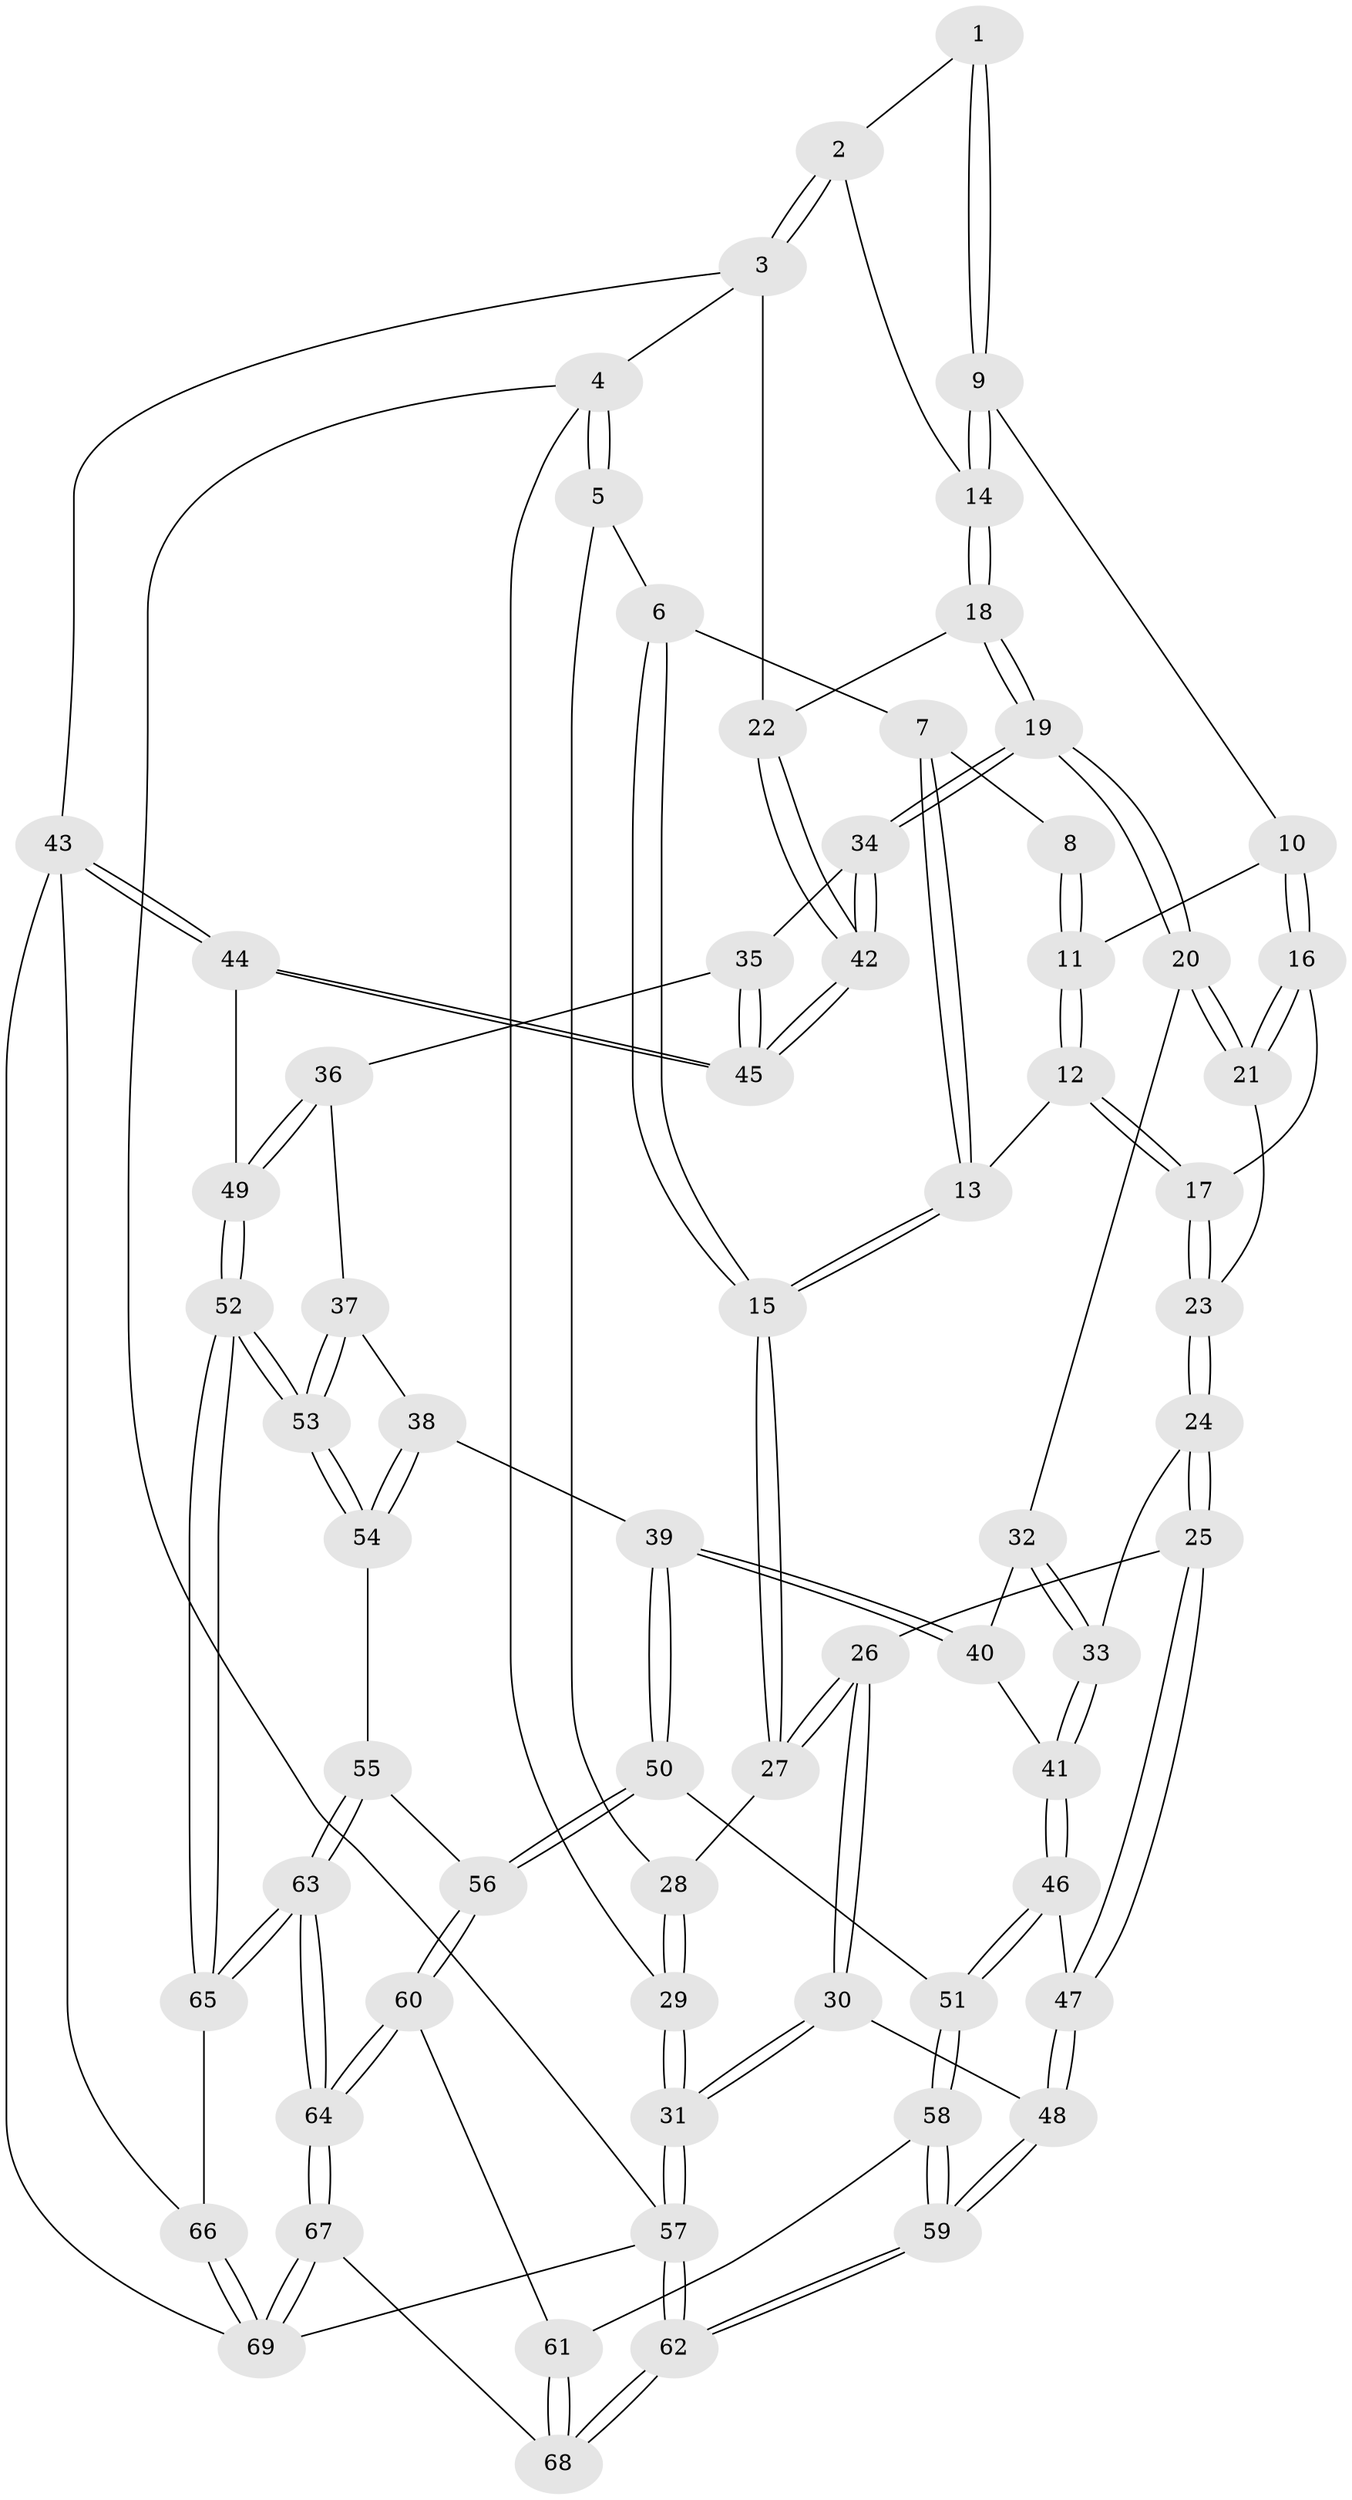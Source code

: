 // Generated by graph-tools (version 1.1) at 2025/11/02/27/25 16:11:56]
// undirected, 69 vertices, 169 edges
graph export_dot {
graph [start="1"]
  node [color=gray90,style=filled];
  1 [pos="+0.5318058376054023+0"];
  2 [pos="+1+0"];
  3 [pos="+1+0"];
  4 [pos="+0+0"];
  5 [pos="+0+0"];
  6 [pos="+0+0"];
  7 [pos="+0.04991082814639326+0"];
  8 [pos="+0.2629509893330112+0"];
  9 [pos="+0.5320821466970422+0.04946434421450772"];
  10 [pos="+0.5223953939292658+0.06222675443798764"];
  11 [pos="+0.3768278482485357+0.09482815625481175"];
  12 [pos="+0.3260053661336954+0.15192682974752544"];
  13 [pos="+0.3124206200792943+0.1515265725807697"];
  14 [pos="+0.7168444241749878+0.10798219830600005"];
  15 [pos="+0.19817626769609248+0.19318739340245755"];
  16 [pos="+0.5271809228049342+0.20965526225921233"];
  17 [pos="+0.35506373729525925+0.19367420286507692"];
  18 [pos="+0.7398589397238291+0.2556874504962508"];
  19 [pos="+0.6995410970195166+0.32931790195818955"];
  20 [pos="+0.5938710470493377+0.31190290766913376"];
  21 [pos="+0.5668567893930623+0.2914598516122475"];
  22 [pos="+1+0.09767847498874672"];
  23 [pos="+0.3757845469220217+0.3107582903897707"];
  24 [pos="+0.30520517947611975+0.41694895095673856"];
  25 [pos="+0.2989596441132707+0.4180186680796147"];
  26 [pos="+0.27455286794171485+0.4070677896243387"];
  27 [pos="+0.1457645426717708+0.28129892762805314"];
  28 [pos="+0.1190805406793641+0.28547078990369895"];
  29 [pos="+0+0.432071515299044"];
  30 [pos="+0+0.5657463809500632"];
  31 [pos="+0+0.5302449654890002"];
  32 [pos="+0.5092046778125721+0.40835620934617894"];
  33 [pos="+0.3369527377579049+0.4335929145264767"];
  34 [pos="+0.7200305238669841+0.37549090082037573"];
  35 [pos="+0.7213443324798566+0.37934249472923687"];
  36 [pos="+0.7280165489401148+0.4331084800639582"];
  37 [pos="+0.6772332051208051+0.509743085038921"];
  38 [pos="+0.6042449514877406+0.5618397309553261"];
  39 [pos="+0.5907993396372616+0.5665114898471049"];
  40 [pos="+0.5102005958091618+0.46023351296537474"];
  41 [pos="+0.4239176184447461+0.5369370620799702"];
  42 [pos="+1+0.24668054937028772"];
  43 [pos="+1+0.7464330885626956"];
  44 [pos="+1+0.5367250912748809"];
  45 [pos="+1+0.38872962258232613"];
  46 [pos="+0.4481359878653152+0.6028473355423437"];
  47 [pos="+0.2389387244480111+0.6293646453024708"];
  48 [pos="+0.20293314946843857+0.6717764465471415"];
  49 [pos="+0.8654346985464684+0.534446900289458"];
  50 [pos="+0.49791925032688517+0.6404487623686826"];
  51 [pos="+0.4865893110568727+0.6366439651336715"];
  52 [pos="+0.7879087161397398+0.7513346734556945"];
  53 [pos="+0.7780066188050798+0.7435873267854547"];
  54 [pos="+0.6891668484253117+0.7126539871176675"];
  55 [pos="+0.5403881095960336+0.7259234650998572"];
  56 [pos="+0.5246194594728703+0.710386807770491"];
  57 [pos="+0+1"];
  58 [pos="+0.2756890682548568+0.7902003619804685"];
  59 [pos="+0.23134897716248526+0.7789079979693009"];
  60 [pos="+0.3982957954347428+0.8338915337488392"];
  61 [pos="+0.2869016956643036+0.7977954453748511"];
  62 [pos="+0+1"];
  63 [pos="+0.5995328184652313+0.9138982136935598"];
  64 [pos="+0.5546693710193534+1"];
  65 [pos="+0.798095696812572+0.7738944296284036"];
  66 [pos="+0.9007608254536807+0.8285516485588855"];
  67 [pos="+0.5504635511542282+1"];
  68 [pos="+0.40977465895151094+1"];
  69 [pos="+0.7824727330531526+1"];
  1 -- 2;
  1 -- 9;
  1 -- 9;
  2 -- 3;
  2 -- 3;
  2 -- 14;
  3 -- 4;
  3 -- 22;
  3 -- 43;
  4 -- 5;
  4 -- 5;
  4 -- 29;
  4 -- 57;
  5 -- 6;
  5 -- 28;
  6 -- 7;
  6 -- 15;
  6 -- 15;
  7 -- 8;
  7 -- 13;
  7 -- 13;
  8 -- 11;
  8 -- 11;
  9 -- 10;
  9 -- 14;
  9 -- 14;
  10 -- 11;
  10 -- 16;
  10 -- 16;
  11 -- 12;
  11 -- 12;
  12 -- 13;
  12 -- 17;
  12 -- 17;
  13 -- 15;
  13 -- 15;
  14 -- 18;
  14 -- 18;
  15 -- 27;
  15 -- 27;
  16 -- 17;
  16 -- 21;
  16 -- 21;
  17 -- 23;
  17 -- 23;
  18 -- 19;
  18 -- 19;
  18 -- 22;
  19 -- 20;
  19 -- 20;
  19 -- 34;
  19 -- 34;
  20 -- 21;
  20 -- 21;
  20 -- 32;
  21 -- 23;
  22 -- 42;
  22 -- 42;
  23 -- 24;
  23 -- 24;
  24 -- 25;
  24 -- 25;
  24 -- 33;
  25 -- 26;
  25 -- 47;
  25 -- 47;
  26 -- 27;
  26 -- 27;
  26 -- 30;
  26 -- 30;
  27 -- 28;
  28 -- 29;
  28 -- 29;
  29 -- 31;
  29 -- 31;
  30 -- 31;
  30 -- 31;
  30 -- 48;
  31 -- 57;
  31 -- 57;
  32 -- 33;
  32 -- 33;
  32 -- 40;
  33 -- 41;
  33 -- 41;
  34 -- 35;
  34 -- 42;
  34 -- 42;
  35 -- 36;
  35 -- 45;
  35 -- 45;
  36 -- 37;
  36 -- 49;
  36 -- 49;
  37 -- 38;
  37 -- 53;
  37 -- 53;
  38 -- 39;
  38 -- 54;
  38 -- 54;
  39 -- 40;
  39 -- 40;
  39 -- 50;
  39 -- 50;
  40 -- 41;
  41 -- 46;
  41 -- 46;
  42 -- 45;
  42 -- 45;
  43 -- 44;
  43 -- 44;
  43 -- 66;
  43 -- 69;
  44 -- 45;
  44 -- 45;
  44 -- 49;
  46 -- 47;
  46 -- 51;
  46 -- 51;
  47 -- 48;
  47 -- 48;
  48 -- 59;
  48 -- 59;
  49 -- 52;
  49 -- 52;
  50 -- 51;
  50 -- 56;
  50 -- 56;
  51 -- 58;
  51 -- 58;
  52 -- 53;
  52 -- 53;
  52 -- 65;
  52 -- 65;
  53 -- 54;
  53 -- 54;
  54 -- 55;
  55 -- 56;
  55 -- 63;
  55 -- 63;
  56 -- 60;
  56 -- 60;
  57 -- 62;
  57 -- 62;
  57 -- 69;
  58 -- 59;
  58 -- 59;
  58 -- 61;
  59 -- 62;
  59 -- 62;
  60 -- 61;
  60 -- 64;
  60 -- 64;
  61 -- 68;
  61 -- 68;
  62 -- 68;
  62 -- 68;
  63 -- 64;
  63 -- 64;
  63 -- 65;
  63 -- 65;
  64 -- 67;
  64 -- 67;
  65 -- 66;
  66 -- 69;
  66 -- 69;
  67 -- 68;
  67 -- 69;
  67 -- 69;
}
